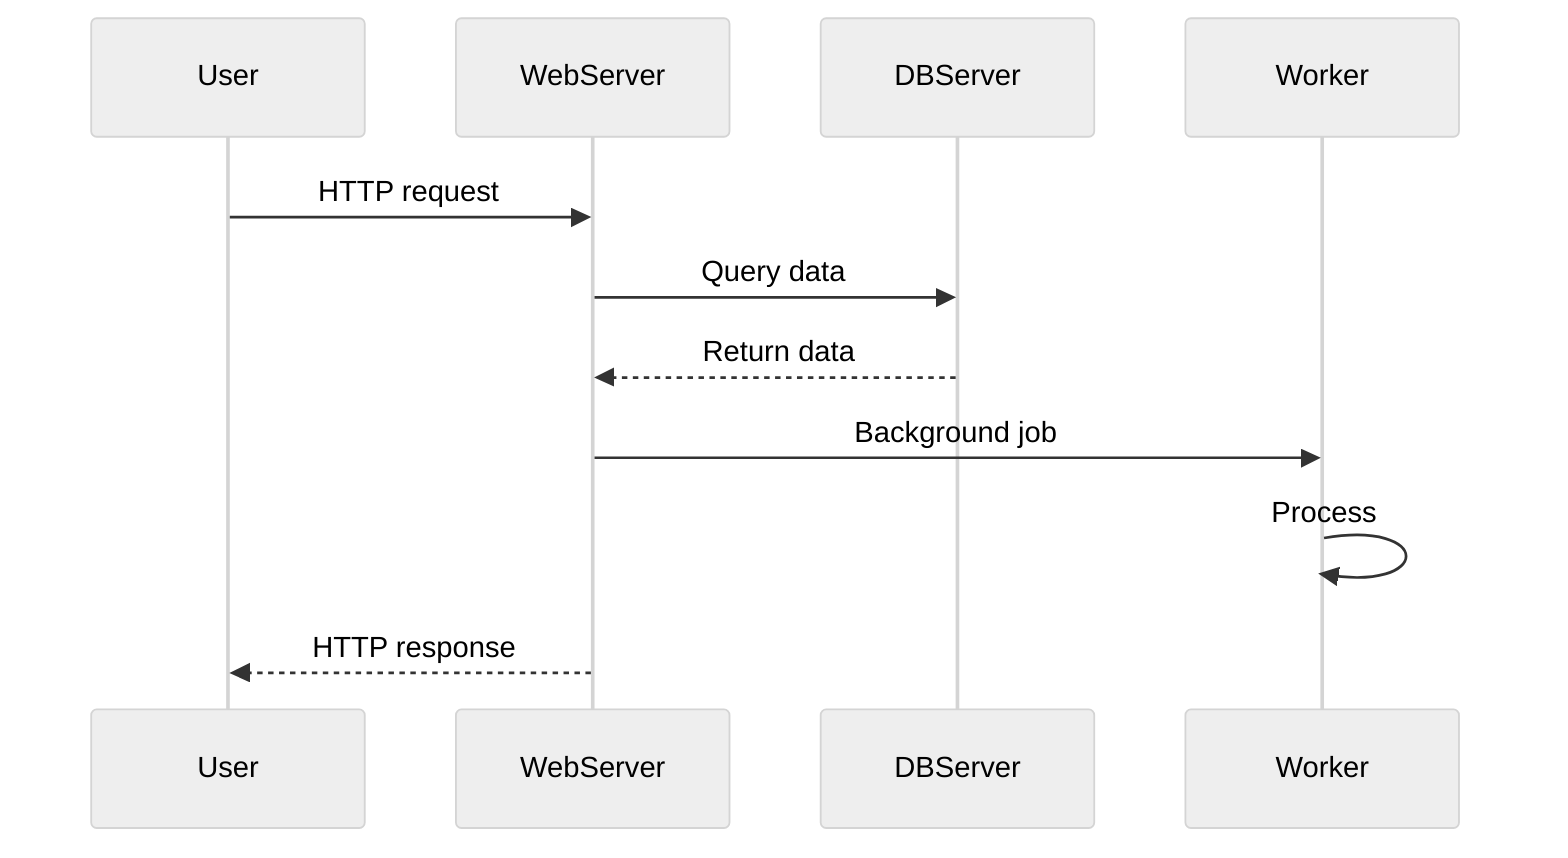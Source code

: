 %%{init: {"theme": "neutral", "themeVariables": {"signalTextColor": "#000", "edgeLabelBackground": "#f5f5f5", "actorTextColor": "#000"}}}%%
sequenceDiagram
    participant User
    participant WebServer
    participant DBServer
    participant Worker

    User->>WebServer: HTTP request
    WebServer->>DBServer: Query data
    DBServer-->>WebServer: Return data
    WebServer->>Worker: Background job
    Worker->>Worker: Process
    WebServer-->>User: HTTP response